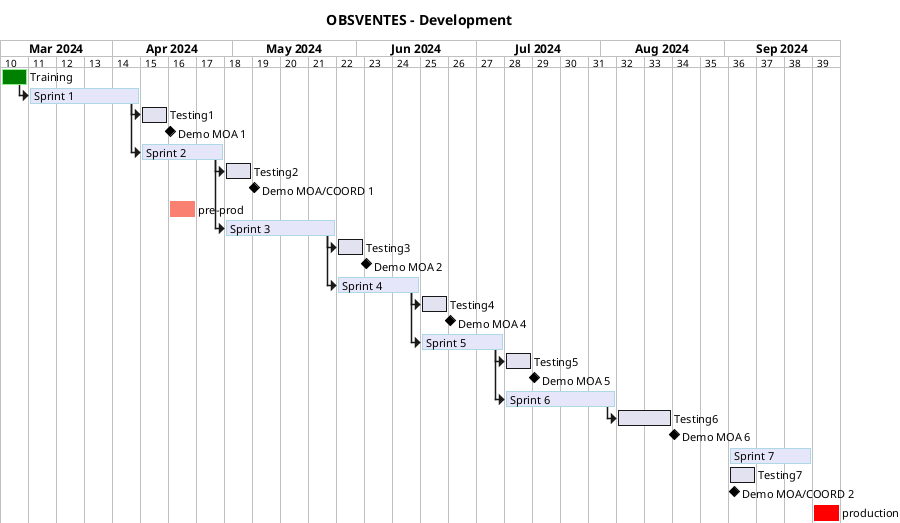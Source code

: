 @startgantt
hide footbox

printscale weekly
projectscale weekly

title OBSVENTES - Development

Project starts the 2024/03/04
[Training] as [TRAIN1] requires 1 week
[TRAIN1] is colored in Green/LightGreen

[Sprint 1] as [TASK1] requires 4 weeks
[TASK1] is colored in Lavender/LightBlue
[TRAIN1]->[TASK1]

[Testing1] requires 1 week
[TASK1]->[Testing1]
[Demo MOA 1] happens 1 day after [Testing1]'s end

[Sprint 2] as [TASK2] requires 3 weeks
[TASK2] is colored in Lavender/LightBlue
[TASK1]->[TASK2]
[Testing2] requires 1 week
[TASK2]->[Testing2]
[Demo MOA/COORD 1] happens 1 day after [Testing2]'s end

[pre-prod] as [PREPROD] requires 1 week and starts the 15th of April 2024
[PREPROD] is colored in salmon

[Sprint 3] as [TASK3] requires 4 weeks
[TASK3] is colored in Lavender/LightBlue
[TASK2]->[TASK3]
[Testing3] requires 1 week
[TASK3]->[Testing3]
[Demo MOA 2] happens 1 day after [Testing3]'s end

[Sprint 4] as [TASK4] requires 3 weeks
[TASK4] is colored in Lavender/LightBlue
[TASK3]->[TASK4]
[Testing4] requires 1 week
[TASK4]->[Testing4]
[Demo MOA 4] happens 1 day after [Testing4]'s end

[Sprint 5] as [TASK5] requires 3 weeks
[TASK5] is colored in Lavender/LightBlue
[TASK4]->[TASK5]
[Testing5] requires 1 week
[TASK5]->[Testing5]
[Demo MOA 5] happens 1 day after [Testing5]'s end

[Sprint 6] as [TASK6] requires 4 weeks
[TASK6] is colored in Lavender/LightBlue
[TASK5]->[TASK6]
[Testing6] requires 2 week
[TASK6]->[Testing6]
[Demo MOA 6] happens 1 day after [Testing6]'s end


[Sprint 7] as [TASK7] requires 3 weeks and starts the 2th of September 2024
[TASK7] is colored in Lavender/LightBlue
[Testing7] requires 1 week and  starts the 2th of September 2024

[Demo MOA/COORD 2] happens 1 day after [Testing7]'s start

[production] as [PROD] requires 1 week and starts the 23th of September 2024
[PROD] is colored in red

@endgantt
